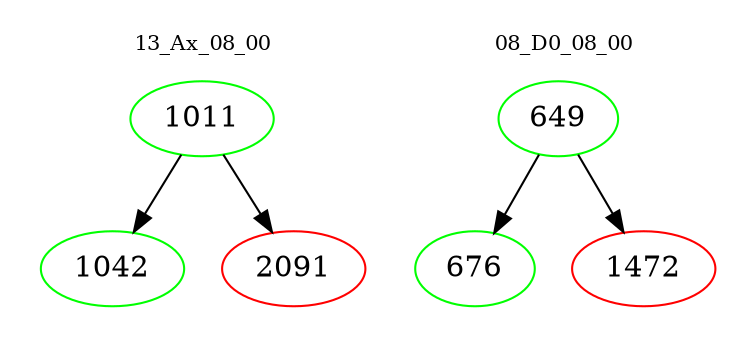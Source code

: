 digraph{
subgraph cluster_0 {
color = white
label = "13_Ax_08_00";
fontsize=10;
T0_1011 [label="1011", color="green"]
T0_1011 -> T0_1042 [color="black"]
T0_1042 [label="1042", color="green"]
T0_1011 -> T0_2091 [color="black"]
T0_2091 [label="2091", color="red"]
}
subgraph cluster_1 {
color = white
label = "08_D0_08_00";
fontsize=10;
T1_649 [label="649", color="green"]
T1_649 -> T1_676 [color="black"]
T1_676 [label="676", color="green"]
T1_649 -> T1_1472 [color="black"]
T1_1472 [label="1472", color="red"]
}
}
